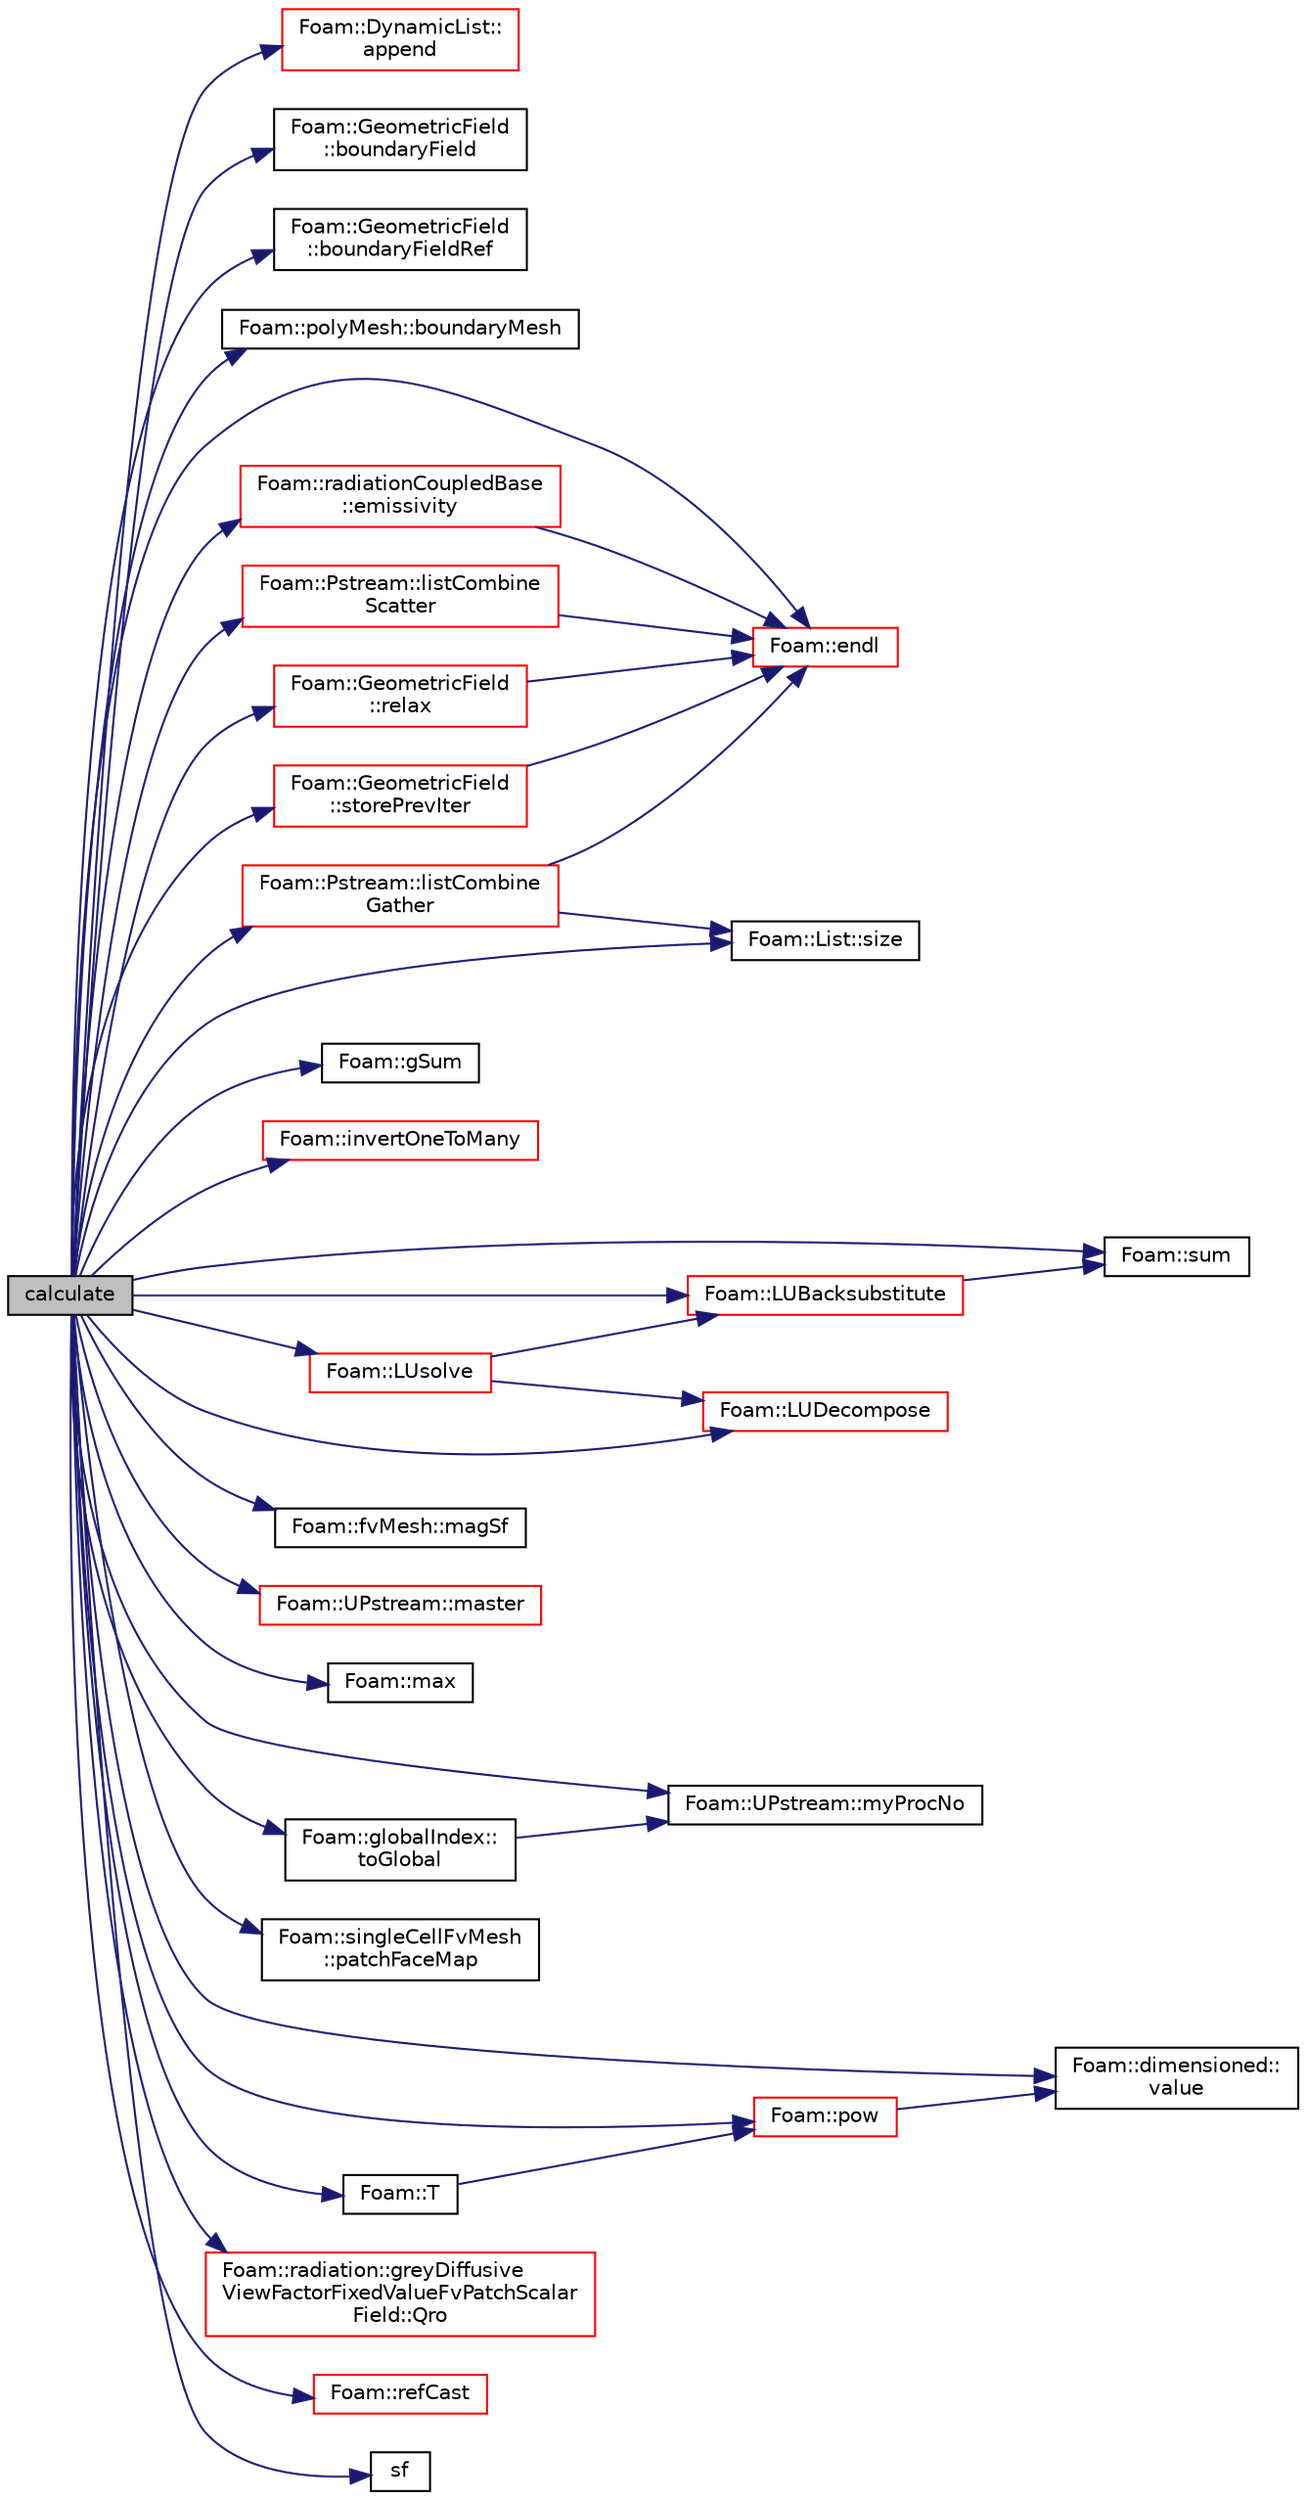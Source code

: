 digraph "calculate"
{
  bgcolor="transparent";
  edge [fontname="Helvetica",fontsize="10",labelfontname="Helvetica",labelfontsize="10"];
  node [fontname="Helvetica",fontsize="10",shape=record];
  rankdir="LR";
  Node1 [label="calculate",height=0.2,width=0.4,color="black", fillcolor="grey75", style="filled", fontcolor="black"];
  Node1 -> Node2 [color="midnightblue",fontsize="10",style="solid",fontname="Helvetica"];
  Node2 [label="Foam::DynamicList::\lappend",height=0.2,width=0.4,color="red",URL="$a00613.html#a7b67b42af715604376ad63a681dee6d8",tooltip="Append an element at the end of the list. "];
  Node1 -> Node3 [color="midnightblue",fontsize="10",style="solid",fontname="Helvetica"];
  Node3 [label="Foam::GeometricField\l::boundaryField",height=0.2,width=0.4,color="black",URL="$a00933.html#a6987ef31fb532d0fc43c84eca14fe558",tooltip="Return const-reference to the boundary field. "];
  Node1 -> Node4 [color="midnightblue",fontsize="10",style="solid",fontname="Helvetica"];
  Node4 [label="Foam::GeometricField\l::boundaryFieldRef",height=0.2,width=0.4,color="black",URL="$a00933.html#af3831c9fea9f6ae7532a6d57cc67c959",tooltip="Return a reference to the boundary field. "];
  Node1 -> Node5 [color="midnightblue",fontsize="10",style="solid",fontname="Helvetica"];
  Node5 [label="Foam::polyMesh::boundaryMesh",height=0.2,width=0.4,color="black",URL="$a01955.html#a6b7f5ba89250dbd7a1c6c7860ab60fe3",tooltip="Return boundary mesh. "];
  Node1 -> Node6 [color="midnightblue",fontsize="10",style="solid",fontname="Helvetica"];
  Node6 [label="Foam::radiationCoupledBase\l::emissivity",height=0.2,width=0.4,color="red",URL="$a02105.html#a961b12b81e3a70d9195761a70e57907d",tooltip="Calculate corresponding emissivity field. "];
  Node6 -> Node7 [color="midnightblue",fontsize="10",style="solid",fontname="Helvetica"];
  Node7 [label="Foam::endl",height=0.2,width=0.4,color="red",URL="$a10974.html#a2db8fe02a0d3909e9351bb4275b23ce4",tooltip="Add newline and flush stream. "];
  Node1 -> Node7 [color="midnightblue",fontsize="10",style="solid",fontname="Helvetica"];
  Node1 -> Node8 [color="midnightblue",fontsize="10",style="solid",fontname="Helvetica"];
  Node8 [label="Foam::gSum",height=0.2,width=0.4,color="black",URL="$a10974.html#a11b1ebb4c53ad062332767d75ca96328"];
  Node1 -> Node9 [color="midnightblue",fontsize="10",style="solid",fontname="Helvetica"];
  Node9 [label="Foam::invertOneToMany",height=0.2,width=0.4,color="red",URL="$a10974.html#a5da5e7d950073675f3b3d26323a640db",tooltip="Invert one-to-many map. Unmapped elements will be size 0. "];
  Node1 -> Node10 [color="midnightblue",fontsize="10",style="solid",fontname="Helvetica"];
  Node10 [label="Foam::Pstream::listCombine\lGather",height=0.2,width=0.4,color="red",URL="$a02056.html#a8c0e5044dc4a942cf62b06797c3a743f"];
  Node10 -> Node7 [color="midnightblue",fontsize="10",style="solid",fontname="Helvetica"];
  Node10 -> Node11 [color="midnightblue",fontsize="10",style="solid",fontname="Helvetica"];
  Node11 [label="Foam::List::size",height=0.2,width=0.4,color="black",URL="$a01391.html#a8a5f6fa29bd4b500caf186f60245b384",tooltip="Override size to be inconsistent with allocated storage. "];
  Node1 -> Node12 [color="midnightblue",fontsize="10",style="solid",fontname="Helvetica"];
  Node12 [label="Foam::Pstream::listCombine\lScatter",height=0.2,width=0.4,color="red",URL="$a02056.html#adfd4915b68ab7181dccb847976286e56",tooltip="Scatter data. Reverse of combineGather. "];
  Node12 -> Node7 [color="midnightblue",fontsize="10",style="solid",fontname="Helvetica"];
  Node1 -> Node13 [color="midnightblue",fontsize="10",style="solid",fontname="Helvetica"];
  Node13 [label="Foam::LUBacksubstitute",height=0.2,width=0.4,color="red",URL="$a10974.html#a3a4fbcdd330a7cdba4ce12676ad9cb3e",tooltip="LU back-substitution with given source, returning the solution. "];
  Node13 -> Node14 [color="midnightblue",fontsize="10",style="solid",fontname="Helvetica"];
  Node14 [label="Foam::sum",height=0.2,width=0.4,color="black",URL="$a10974.html#a3d8733143aad0e03b300186ab4bef137"];
  Node1 -> Node15 [color="midnightblue",fontsize="10",style="solid",fontname="Helvetica"];
  Node15 [label="Foam::LUDecompose",height=0.2,width=0.4,color="red",URL="$a10974.html#a4c90a8a26de44c9bed71aef2138ce997",tooltip="LU decompose the matrix with pivoting. "];
  Node1 -> Node16 [color="midnightblue",fontsize="10",style="solid",fontname="Helvetica"];
  Node16 [label="Foam::LUsolve",height=0.2,width=0.4,color="red",URL="$a10974.html#ad36ff051a76f2291e79751842332871c",tooltip="Solve the matrix using LU decomposition with pivoting. "];
  Node16 -> Node13 [color="midnightblue",fontsize="10",style="solid",fontname="Helvetica"];
  Node16 -> Node15 [color="midnightblue",fontsize="10",style="solid",fontname="Helvetica"];
  Node1 -> Node17 [color="midnightblue",fontsize="10",style="solid",fontname="Helvetica"];
  Node17 [label="Foam::fvMesh::magSf",height=0.2,width=0.4,color="black",URL="$a00889.html#acd80c470c0e44554389fdd31e7321804",tooltip="Return cell face area magnitudes. "];
  Node1 -> Node18 [color="midnightblue",fontsize="10",style="solid",fontname="Helvetica"];
  Node18 [label="Foam::UPstream::master",height=0.2,width=0.4,color="red",URL="$a02862.html#a36af549940a0aae3733774649594489f",tooltip="Am I the master process. "];
  Node1 -> Node19 [color="midnightblue",fontsize="10",style="solid",fontname="Helvetica"];
  Node19 [label="Foam::max",height=0.2,width=0.4,color="black",URL="$a10974.html#ac993e906cf2774ae77e666bc24e81733"];
  Node1 -> Node20 [color="midnightblue",fontsize="10",style="solid",fontname="Helvetica"];
  Node20 [label="Foam::UPstream::myProcNo",height=0.2,width=0.4,color="black",URL="$a02862.html#afc74d89573de32a3032c916f8cdd1733",tooltip="Number of this process (starting from masterNo() = 0) "];
  Node1 -> Node21 [color="midnightblue",fontsize="10",style="solid",fontname="Helvetica"];
  Node21 [label="Foam::singleCellFvMesh\l::patchFaceMap",height=0.2,width=0.4,color="black",URL="$a02381.html#a55c13255fb17e4b3893f4dd80e0b55a9",tooltip="From patchFace on this back to original mesh or agglomeration. "];
  Node1 -> Node22 [color="midnightblue",fontsize="10",style="solid",fontname="Helvetica"];
  Node22 [label="Foam::pow",height=0.2,width=0.4,color="red",URL="$a10974.html#a7500c8e9d27a442adc75e287de074c7c"];
  Node22 -> Node23 [color="midnightblue",fontsize="10",style="solid",fontname="Helvetica"];
  Node23 [label="Foam::dimensioned::\lvalue",height=0.2,width=0.4,color="black",URL="$a00538.html#a080d3824651cfcf52f72acceec615aaa",tooltip="Return const reference to value. "];
  Node1 -> Node24 [color="midnightblue",fontsize="10",style="solid",fontname="Helvetica"];
  Node24 [label="Foam::radiation::greyDiffusive\lViewFactorFixedValueFvPatchScalar\lField::Qro",height=0.2,width=0.4,color="red",URL="$a00968.html#a21ea491a7586ab49ed1d6a4a860b98cd",tooltip="Return external radiative heat flux. "];
  Node1 -> Node25 [color="midnightblue",fontsize="10",style="solid",fontname="Helvetica"];
  Node25 [label="Foam::refCast",height=0.2,width=0.4,color="red",URL="$a10974.html#a28f53307dad4466f23067e79a948e2a1",tooltip="Reference type cast template function. "];
  Node1 -> Node26 [color="midnightblue",fontsize="10",style="solid",fontname="Helvetica"];
  Node26 [label="Foam::GeometricField\l::relax",height=0.2,width=0.4,color="red",URL="$a00933.html#a06343b944c91a56352ebf646011c212e",tooltip="Relax field (for steady-state solution). "];
  Node26 -> Node7 [color="midnightblue",fontsize="10",style="solid",fontname="Helvetica"];
  Node1 -> Node27 [color="midnightblue",fontsize="10",style="solid",fontname="Helvetica"];
  Node27 [label="sf",height=0.2,width=0.4,color="black",URL="$a04420.html#ab318caaec810447a252e6134c88a7a77"];
  Node1 -> Node11 [color="midnightblue",fontsize="10",style="solid",fontname="Helvetica"];
  Node1 -> Node28 [color="midnightblue",fontsize="10",style="solid",fontname="Helvetica"];
  Node28 [label="Foam::GeometricField\l::storePrevIter",height=0.2,width=0.4,color="red",URL="$a00933.html#a5c412ca3bf5767f6c67c72a819c66706",tooltip="Store the field as the previous iteration value. "];
  Node28 -> Node7 [color="midnightblue",fontsize="10",style="solid",fontname="Helvetica"];
  Node1 -> Node14 [color="midnightblue",fontsize="10",style="solid",fontname="Helvetica"];
  Node1 -> Node29 [color="midnightblue",fontsize="10",style="solid",fontname="Helvetica"];
  Node29 [label="Foam::T",height=0.2,width=0.4,color="black",URL="$a10974.html#ae57fda0abb14bb0944947c463c6e09d4"];
  Node29 -> Node22 [color="midnightblue",fontsize="10",style="solid",fontname="Helvetica"];
  Node1 -> Node30 [color="midnightblue",fontsize="10",style="solid",fontname="Helvetica"];
  Node30 [label="Foam::globalIndex::\ltoGlobal",height=0.2,width=0.4,color="black",URL="$a00943.html#a7d52ac47ea25cc49744fc5658630a929",tooltip="From local to global. "];
  Node30 -> Node20 [color="midnightblue",fontsize="10",style="solid",fontname="Helvetica"];
  Node1 -> Node23 [color="midnightblue",fontsize="10",style="solid",fontname="Helvetica"];
}
